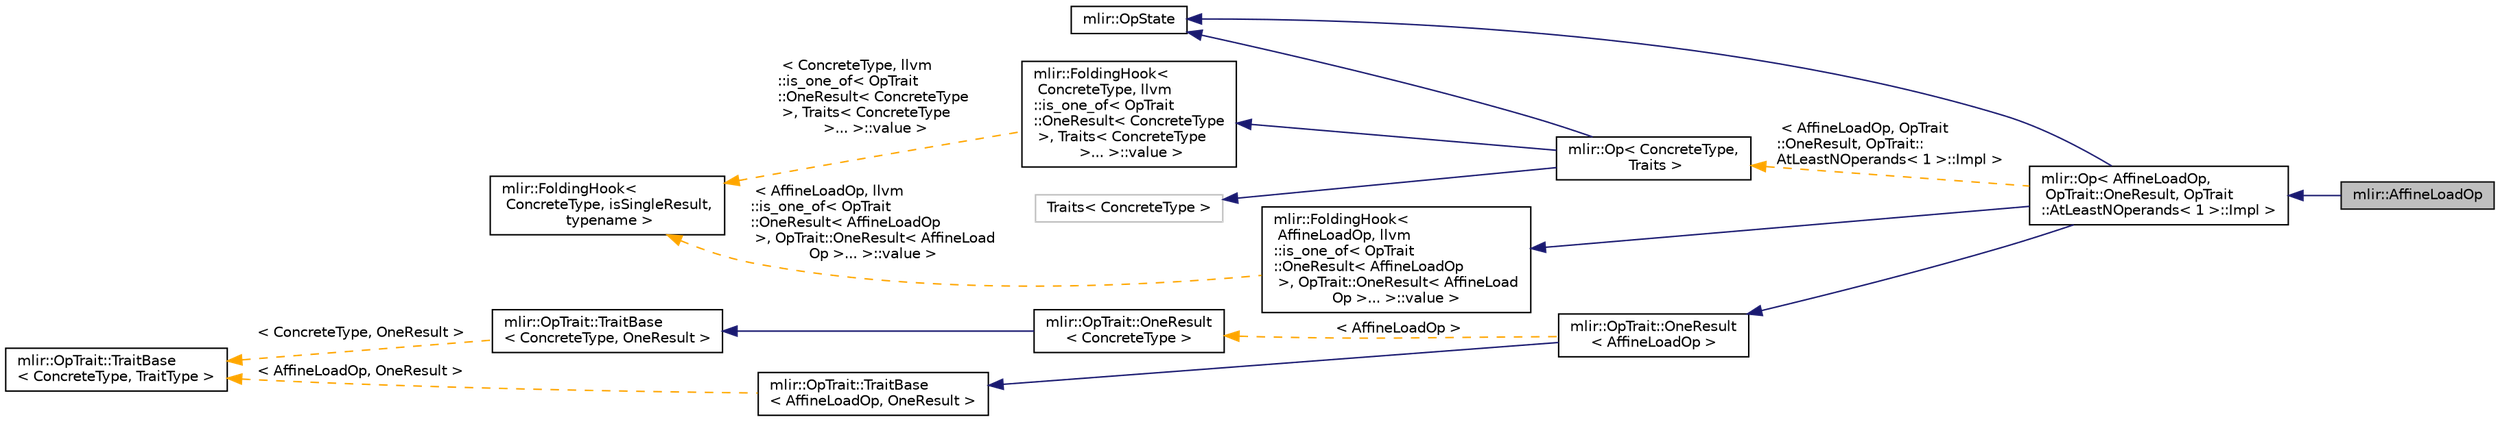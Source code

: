 digraph "mlir::AffineLoadOp"
{
  bgcolor="transparent";
  edge [fontname="Helvetica",fontsize="10",labelfontname="Helvetica",labelfontsize="10"];
  node [fontname="Helvetica",fontsize="10",shape=record];
  rankdir="LR";
  Node13 [label="mlir::AffineLoadOp",height=0.2,width=0.4,color="black", fillcolor="grey75", style="filled", fontcolor="black"];
  Node14 -> Node13 [dir="back",color="midnightblue",fontsize="10",style="solid",fontname="Helvetica"];
  Node14 [label="mlir::Op\< AffineLoadOp,\l OpTrait::OneResult, OpTrait\l::AtLeastNOperands\< 1 \>::Impl \>",height=0.2,width=0.4,color="black",URL="$classmlir_1_1Op.html"];
  Node15 -> Node14 [dir="back",color="midnightblue",fontsize="10",style="solid",fontname="Helvetica"];
  Node15 [label="mlir::OpState",height=0.2,width=0.4,color="black",URL="$classmlir_1_1OpState.html",tooltip="This is the concrete base class that holds the operation pointer and has non-generic methods that onl..."];
  Node16 -> Node14 [dir="back",color="midnightblue",fontsize="10",style="solid",fontname="Helvetica"];
  Node16 [label="mlir::OpTrait::OneResult\l\< AffineLoadOp \>",height=0.2,width=0.4,color="black",URL="$classmlir_1_1OpTrait_1_1OneResult.html"];
  Node17 -> Node16 [dir="back",color="midnightblue",fontsize="10",style="solid",fontname="Helvetica"];
  Node17 [label="mlir::OpTrait::TraitBase\l\< AffineLoadOp, OneResult \>",height=0.2,width=0.4,color="black",URL="$classmlir_1_1OpTrait_1_1TraitBase.html"];
  Node18 -> Node17 [dir="back",color="orange",fontsize="10",style="dashed",label=" \< AffineLoadOp, OneResult \>" ,fontname="Helvetica"];
  Node18 [label="mlir::OpTrait::TraitBase\l\< ConcreteType, TraitType \>",height=0.2,width=0.4,color="black",URL="$classmlir_1_1OpTrait_1_1TraitBase.html",tooltip="Helper class for implementing traits. "];
  Node19 -> Node16 [dir="back",color="orange",fontsize="10",style="dashed",label=" \< AffineLoadOp \>" ,fontname="Helvetica"];
  Node19 [label="mlir::OpTrait::OneResult\l\< ConcreteType \>",height=0.2,width=0.4,color="black",URL="$classmlir_1_1OpTrait_1_1OneResult.html",tooltip="This class provides return value APIs for ops that are known to have a single result. "];
  Node20 -> Node19 [dir="back",color="midnightblue",fontsize="10",style="solid",fontname="Helvetica"];
  Node20 [label="mlir::OpTrait::TraitBase\l\< ConcreteType, OneResult \>",height=0.2,width=0.4,color="black",URL="$classmlir_1_1OpTrait_1_1TraitBase.html"];
  Node18 -> Node20 [dir="back",color="orange",fontsize="10",style="dashed",label=" \< ConcreteType, OneResult \>" ,fontname="Helvetica"];
  Node21 -> Node14 [dir="back",color="midnightblue",fontsize="10",style="solid",fontname="Helvetica"];
  Node21 [label="mlir::FoldingHook\<\l AffineLoadOp, llvm\l::is_one_of\< OpTrait\l::OneResult\< AffineLoadOp\l \>, OpTrait::OneResult\< AffineLoad\lOp \>... \>::value \>",height=0.2,width=0.4,color="black",URL="$classmlir_1_1FoldingHook.html"];
  Node22 -> Node21 [dir="back",color="orange",fontsize="10",style="dashed",label=" \< AffineLoadOp, llvm\l::is_one_of\< OpTrait\l::OneResult\< AffineLoadOp\l \>, OpTrait::OneResult\< AffineLoad\lOp \>... \>::value \>" ,fontname="Helvetica"];
  Node22 [label="mlir::FoldingHook\<\l ConcreteType, isSingleResult,\l typename \>",height=0.2,width=0.4,color="black",URL="$classmlir_1_1FoldingHook.html",tooltip="This template defines the foldHook as used by AbstractOperation. "];
  Node23 -> Node14 [dir="back",color="orange",fontsize="10",style="dashed",label=" \< AffineLoadOp, OpTrait\l::OneResult, OpTrait::\lAtLeastNOperands\< 1 \>::Impl \>" ,fontname="Helvetica"];
  Node23 [label="mlir::Op\< ConcreteType,\l Traits \>",height=0.2,width=0.4,color="black",URL="$classmlir_1_1Op.html",tooltip="This provides public APIs that all operations should have. "];
  Node15 -> Node23 [dir="back",color="midnightblue",fontsize="10",style="solid",fontname="Helvetica"];
  Node24 -> Node23 [dir="back",color="midnightblue",fontsize="10",style="solid",fontname="Helvetica"];
  Node24 [label="Traits\< ConcreteType \>",height=0.2,width=0.4,color="grey75"];
  Node25 -> Node23 [dir="back",color="midnightblue",fontsize="10",style="solid",fontname="Helvetica"];
  Node25 [label="mlir::FoldingHook\<\l ConcreteType, llvm\l::is_one_of\< OpTrait\l::OneResult\< ConcreteType\l \>, Traits\< ConcreteType\l \>... \>::value \>",height=0.2,width=0.4,color="black",URL="$classmlir_1_1FoldingHook.html"];
  Node22 -> Node25 [dir="back",color="orange",fontsize="10",style="dashed",label=" \< ConcreteType, llvm\l::is_one_of\< OpTrait\l::OneResult\< ConcreteType\l \>, Traits\< ConcreteType\l \>... \>::value \>" ,fontname="Helvetica"];
}
